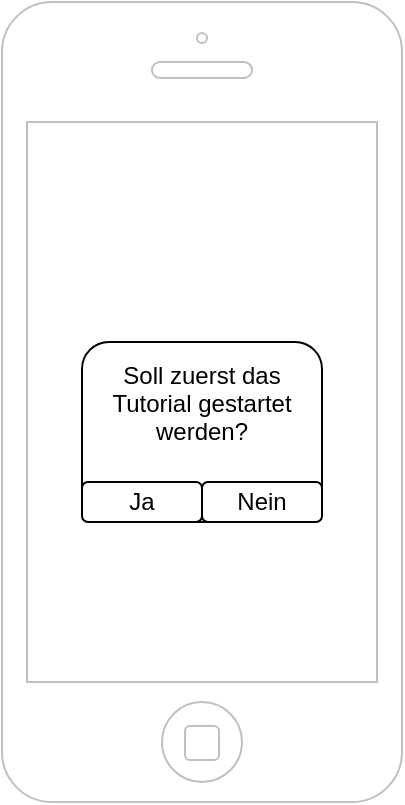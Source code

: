 <mxfile version="15.8.7" type="github" pages="6"><diagram id="jekcugpAi2NZI_fpUsYa" name="Page-1"><mxGraphModel dx="1550" dy="783" grid="1" gridSize="10" guides="1" tooltips="1" connect="1" arrows="1" fold="1" page="1" pageScale="1" pageWidth="827" pageHeight="1169" math="0" shadow="0"><root><mxCell id="0"/><mxCell id="1" parent="0"/><mxCell id="j0fG0UReEMcY4CGqrClC-8" value="" style="html=1;verticalLabelPosition=bottom;labelBackgroundColor=#ffffff;verticalAlign=top;shadow=0;dashed=0;strokeWidth=1;shape=mxgraph.ios7.misc.iphone;strokeColor=#c0c0c0;" parent="1" vertex="1"><mxGeometry x="280" y="40" width="200" height="400" as="geometry"/></mxCell><mxCell id="vnHc4c47W43LY3cSbyHN-1" value="&lt;div&gt;Soll zuerst das Tutorial gestartet werden?&lt;/div&gt;&lt;div&gt;&lt;br&gt;&lt;/div&gt;&lt;div&gt;&lt;br&gt;&lt;/div&gt;" style="rounded=1;whiteSpace=wrap;html=1;" vertex="1" parent="1"><mxGeometry x="320" y="210" width="120" height="90" as="geometry"/></mxCell><mxCell id="vnHc4c47W43LY3cSbyHN-2" value="Ja" style="rounded=1;whiteSpace=wrap;html=1;" vertex="1" parent="1"><mxGeometry x="320" y="280" width="60" height="20" as="geometry"/></mxCell><mxCell id="vnHc4c47W43LY3cSbyHN-3" value="Nein" style="rounded=1;whiteSpace=wrap;html=1;" vertex="1" parent="1"><mxGeometry x="380" y="280" width="60" height="20" as="geometry"/></mxCell></root></mxGraphModel></diagram><diagram id="zKE7f6E5DcRKMbApH_tS" name="Page-2"><mxGraphModel dx="1550" dy="783" grid="1" gridSize="10" guides="1" tooltips="1" connect="1" arrows="1" fold="1" page="1" pageScale="1" pageWidth="827" pageHeight="1169" math="0" shadow="0"><root><mxCell id="DeTN_ooXfa1ywjuxYfR3-0"/><mxCell id="DeTN_ooXfa1ywjuxYfR3-1" parent="DeTN_ooXfa1ywjuxYfR3-0"/><mxCell id="6pCf1geipjeYBmCYpGBW-0" value="" style="html=1;verticalLabelPosition=bottom;labelBackgroundColor=#ffffff;verticalAlign=top;shadow=0;dashed=0;strokeWidth=1;shape=mxgraph.ios7.misc.iphone;strokeColor=#c0c0c0;" parent="DeTN_ooXfa1ywjuxYfR3-1" vertex="1"><mxGeometry x="280" y="40" width="200" height="400" as="geometry"/></mxCell><mxCell id="8zd4ZAFTdVS4AZSN5XuA-4" value="" style="rounded=0;whiteSpace=wrap;html=1;" vertex="1" parent="DeTN_ooXfa1ywjuxYfR3-1"><mxGeometry x="292" y="138.59" width="176" height="40" as="geometry"/></mxCell><mxCell id="8zd4ZAFTdVS4AZSN5XuA-0" value="&lt;div&gt;Welches Möbelstück soll &lt;br&gt;&lt;/div&gt;&lt;div&gt;platziert werden?&lt;/div&gt;" style="rounded=0;whiteSpace=wrap;html=1;" vertex="1" parent="DeTN_ooXfa1ywjuxYfR3-1"><mxGeometry x="292" y="100" width="176" height="40" as="geometry"/></mxCell><mxCell id="8zd4ZAFTdVS4AZSN5XuA-1" value="" style="html=1;verticalLabelPosition=bottom;align=center;labelBackgroundColor=#ffffff;verticalAlign=top;strokeWidth=2;strokeColor=#000000;shadow=0;dashed=0;shape=mxgraph.ios7.icons.monitor;" vertex="1" parent="DeTN_ooXfa1ywjuxYfR3-1"><mxGeometry x="311.96" y="148.84" width="30" height="19.5" as="geometry"/></mxCell><mxCell id="8zd4ZAFTdVS4AZSN5XuA-6" value="" style="rounded=0;whiteSpace=wrap;html=1;" vertex="1" parent="DeTN_ooXfa1ywjuxYfR3-1"><mxGeometry x="292" y="178.59" width="176" height="40" as="geometry"/></mxCell><mxCell id="8zd4ZAFTdVS4AZSN5XuA-2" value="" style="verticalLabelPosition=bottom;html=1;verticalAlign=top;align=center;shape=mxgraph.floorplan.bed_single;rotation=90;" vertex="1" parent="DeTN_ooXfa1ywjuxYfR3-1"><mxGeometry x="311.96" y="174.09" width="27.5" height="49.5" as="geometry"/></mxCell><mxCell id="8zd4ZAFTdVS4AZSN5XuA-8" value="" style="rounded=0;whiteSpace=wrap;html=1;" vertex="1" parent="DeTN_ooXfa1ywjuxYfR3-1"><mxGeometry x="292" y="218.59" width="176" height="40" as="geometry"/></mxCell><mxCell id="8zd4ZAFTdVS4AZSN5XuA-3" value="" style="verticalLabelPosition=bottom;html=1;verticalAlign=top;align=center;shape=mxgraph.floorplan.chair;rotation=-90;" vertex="1" parent="DeTN_ooXfa1ywjuxYfR3-1"><mxGeometry x="310.73" y="222.15" width="28.73" height="36.44" as="geometry"/></mxCell><mxCell id="8zd4ZAFTdVS4AZSN5XuA-5" value="Fernseher" style="text;html=1;strokeColor=none;fillColor=none;align=center;verticalAlign=middle;whiteSpace=wrap;rounded=0;" vertex="1" parent="DeTN_ooXfa1ywjuxYfR3-1"><mxGeometry x="354" y="143.59" width="60" height="30" as="geometry"/></mxCell><mxCell id="8zd4ZAFTdVS4AZSN5XuA-7" value="Einzelbett" style="text;html=1;strokeColor=none;fillColor=none;align=center;verticalAlign=middle;whiteSpace=wrap;rounded=0;" vertex="1" parent="DeTN_ooXfa1ywjuxYfR3-1"><mxGeometry x="354" y="183.59" width="60" height="30" as="geometry"/></mxCell><mxCell id="8zd4ZAFTdVS4AZSN5XuA-10" value="" style="rounded=0;whiteSpace=wrap;html=1;" vertex="1" parent="DeTN_ooXfa1ywjuxYfR3-1"><mxGeometry x="292" y="258.59" width="176" height="40" as="geometry"/></mxCell><mxCell id="8zd4ZAFTdVS4AZSN5XuA-12" value="" style="rounded=0;whiteSpace=wrap;html=1;" vertex="1" parent="DeTN_ooXfa1ywjuxYfR3-1"><mxGeometry x="292" y="298.59" width="176" height="40" as="geometry"/></mxCell><mxCell id="8zd4ZAFTdVS4AZSN5XuA-9" value="Stuhl" style="text;html=1;strokeColor=none;fillColor=none;align=center;verticalAlign=middle;whiteSpace=wrap;rounded=0;" vertex="1" parent="DeTN_ooXfa1ywjuxYfR3-1"><mxGeometry x="354" y="223.59" width="60" height="30" as="geometry"/></mxCell><mxCell id="8zd4ZAFTdVS4AZSN5XuA-11" value="Couch" style="text;html=1;strokeColor=none;fillColor=none;align=center;verticalAlign=middle;whiteSpace=wrap;rounded=0;" vertex="1" parent="DeTN_ooXfa1ywjuxYfR3-1"><mxGeometry x="354" y="263.59" width="60" height="30" as="geometry"/></mxCell><mxCell id="8zd4ZAFTdVS4AZSN5XuA-13" value="&lt;div&gt;Toilette&lt;/div&gt;" style="text;html=1;strokeColor=none;fillColor=none;align=center;verticalAlign=middle;whiteSpace=wrap;rounded=0;" vertex="1" parent="DeTN_ooXfa1ywjuxYfR3-1"><mxGeometry x="354" y="303.59" width="60" height="30" as="geometry"/></mxCell><mxCell id="8zd4ZAFTdVS4AZSN5XuA-18" value="" style="verticalLabelPosition=bottom;html=1;verticalAlign=top;align=center;shape=mxgraph.floorplan.couch;" vertex="1" parent="DeTN_ooXfa1ywjuxYfR3-1"><mxGeometry x="308.21" y="268.59" width="37.5" height="20" as="geometry"/></mxCell><mxCell id="8zd4ZAFTdVS4AZSN5XuA-20" value="" style="verticalLabelPosition=bottom;html=1;verticalAlign=top;align=center;shape=mxgraph.floorplan.toilet;strokeColor=#000000;rotation=-90;" vertex="1" parent="DeTN_ooXfa1ywjuxYfR3-1"><mxGeometry x="307.5" y="298.59" width="31.96" height="42.83" as="geometry"/></mxCell><mxCell id="8zd4ZAFTdVS4AZSN5XuA-21" value="" style="html=1;verticalLabelPosition=bottom;align=center;labelBackgroundColor=#ffffff;verticalAlign=top;strokeWidth=2;strokeColor=#0080F0;shadow=0;dashed=0;shape=mxgraph.ios7.icons.back;" vertex="1" parent="DeTN_ooXfa1ywjuxYfR3-1"><mxGeometry x="368.23" y="350" width="23.54" height="20" as="geometry"/></mxCell></root></mxGraphModel></diagram><diagram id="9kjDyeGdIIO6_j-lvuXg" name="Page-3"><mxGraphModel dx="1292" dy="653" grid="1" gridSize="10" guides="1" tooltips="1" connect="1" arrows="1" fold="1" page="1" pageScale="1" pageWidth="827" pageHeight="1169" math="0" shadow="0"><root><mxCell id="MCkCks_cyXvT2EXOd_qb-0"/><mxCell id="MCkCks_cyXvT2EXOd_qb-1" parent="MCkCks_cyXvT2EXOd_qb-0"/><mxCell id="VYlL2kqO_2YCXlfyHWUX-0" value="" style="html=1;verticalLabelPosition=bottom;labelBackgroundColor=#ffffff;verticalAlign=top;shadow=0;dashed=0;strokeWidth=1;shape=mxgraph.ios7.misc.iphone;strokeColor=#c0c0c0;" parent="MCkCks_cyXvT2EXOd_qb-1" vertex="1"><mxGeometry x="280" y="40" width="200" height="400" as="geometry"/></mxCell><mxCell id="VYlL2kqO_2YCXlfyHWUX-1" value="" style="rounded=0;whiteSpace=wrap;html=1;" parent="MCkCks_cyXvT2EXOd_qb-1" vertex="1"><mxGeometry x="293" y="100" width="174" height="240" as="geometry"/></mxCell><mxCell id="z5NzTIYsg4_8DS_3AqWi-0" value="" style="html=1;verticalLabelPosition=bottom;align=center;labelBackgroundColor=#ffffff;verticalAlign=top;strokeWidth=2;strokeColor=#0080F0;shadow=0;dashed=0;shape=mxgraph.ios7.icons.back;" vertex="1" parent="MCkCks_cyXvT2EXOd_qb-1"><mxGeometry x="368.23" y="350" width="23.54" height="20" as="geometry"/></mxCell><mxCell id="z5NzTIYsg4_8DS_3AqWi-1" value="Scannen Sie den Ort, an dem der Fernseher Platziert werden soll." style="rounded=0;whiteSpace=wrap;html=1;strokeColor=#000000;" vertex="1" parent="MCkCks_cyXvT2EXOd_qb-1"><mxGeometry x="293" y="100" width="174" height="60" as="geometry"/></mxCell></root></mxGraphModel></diagram><diagram name="Page-4" id="llgno67R4dnrOwJMRjIG"><mxGraphModel dx="1550" dy="783" grid="1" gridSize="10" guides="1" tooltips="1" connect="1" arrows="1" fold="1" page="1" pageScale="1" pageWidth="827" pageHeight="1169" math="0" shadow="0"><root><mxCell id="a8VGXpjPOJs9OaSmy9Ji-0"/><mxCell id="a8VGXpjPOJs9OaSmy9Ji-1" parent="a8VGXpjPOJs9OaSmy9Ji-0"/><mxCell id="a8VGXpjPOJs9OaSmy9Ji-2" value="" style="html=1;verticalLabelPosition=bottom;labelBackgroundColor=#ffffff;verticalAlign=top;shadow=0;dashed=0;strokeWidth=1;shape=mxgraph.ios7.misc.iphone;strokeColor=#c0c0c0;" vertex="1" parent="a8VGXpjPOJs9OaSmy9Ji-1"><mxGeometry x="280" y="40" width="200" height="400" as="geometry"/></mxCell><mxCell id="a8VGXpjPOJs9OaSmy9Ji-7" value="Scan Abgeschlossen" style="text;html=1;strokeColor=none;fillColor=none;align=center;verticalAlign=middle;whiteSpace=wrap;rounded=0;" vertex="1" parent="a8VGXpjPOJs9OaSmy9Ji-1"><mxGeometry x="350" y="205" width="60" height="30" as="geometry"/></mxCell><mxCell id="a8VGXpjPOJs9OaSmy9Ji-9" value="Weiter" style="rounded=1;whiteSpace=wrap;html=1;strokeColor=#000000;" vertex="1" parent="a8VGXpjPOJs9OaSmy9Ji-1"><mxGeometry x="350" y="250" width="60" height="20" as="geometry"/></mxCell></root></mxGraphModel></diagram><diagram name="Page-5" id="h4iEY82QVleH3K0FlUNJ"><mxGraphModel dx="1550" dy="783" grid="1" gridSize="10" guides="1" tooltips="1" connect="1" arrows="1" fold="1" page="1" pageScale="1" pageWidth="827" pageHeight="1169" math="0" shadow="0"><root><mxCell id="brfjxwpGIVmtjEs6HRMN-0"/><mxCell id="brfjxwpGIVmtjEs6HRMN-1" parent="brfjxwpGIVmtjEs6HRMN-0"/><mxCell id="brfjxwpGIVmtjEs6HRMN-2" value="" style="html=1;verticalLabelPosition=bottom;labelBackgroundColor=#ffffff;verticalAlign=top;shadow=0;dashed=0;strokeWidth=1;shape=mxgraph.ios7.misc.iphone;strokeColor=#c0c0c0;" vertex="1" parent="brfjxwpGIVmtjEs6HRMN-1"><mxGeometry x="280" y="40" width="200" height="400" as="geometry"/></mxCell><mxCell id="brfjxwpGIVmtjEs6HRMN-3" value="" style="rounded=0;whiteSpace=wrap;html=1;" vertex="1" parent="brfjxwpGIVmtjEs6HRMN-1"><mxGeometry x="293" y="100" width="174" height="240" as="geometry"/></mxCell><mxCell id="brfjxwpGIVmtjEs6HRMN-4" value="" style="html=1;verticalLabelPosition=bottom;align=center;labelBackgroundColor=#ffffff;verticalAlign=top;strokeWidth=2;strokeColor=#0080F0;shadow=0;dashed=0;shape=mxgraph.ios7.icons.back;" vertex="1" parent="brfjxwpGIVmtjEs6HRMN-1"><mxGeometry x="320" y="350" width="23.54" height="20" as="geometry"/></mxCell><mxCell id="brfjxwpGIVmtjEs6HRMN-5" value="Platzieren Sie den Fernseher nach Ihrem Belieben im Raum." style="rounded=0;whiteSpace=wrap;html=1;strokeColor=#000000;" vertex="1" parent="brfjxwpGIVmtjEs6HRMN-1"><mxGeometry x="293" y="100" width="174" height="60" as="geometry"/></mxCell><mxCell id="TnbzsPbRCjWRgriAY4e1-0" value="" style="html=1;verticalLabelPosition=bottom;align=center;labelBackgroundColor=#ffffff;verticalAlign=top;strokeWidth=2;strokeColor=#0080F0;shadow=0;dashed=0;shape=mxgraph.ios7.icons.monitor;" vertex="1" parent="brfjxwpGIVmtjEs6HRMN-1"><mxGeometry x="333.71" y="190.07" width="92.11" height="59.87" as="geometry"/></mxCell><mxCell id="TnbzsPbRCjWRgriAY4e1-1" value="" style="html=1;verticalLabelPosition=bottom;align=center;labelBackgroundColor=#ffffff;verticalAlign=top;strokeWidth=2;strokeColor=#0080F0;shadow=0;dashed=0;shape=mxgraph.ios7.icons.reload;rotation=-45;" vertex="1" parent="brfjxwpGIVmtjEs6HRMN-1"><mxGeometry x="367.77" y="300" width="24" height="27" as="geometry"/></mxCell><mxCell id="TnbzsPbRCjWRgriAY4e1-2" value="" style="html=1;verticalLabelPosition=bottom;align=center;labelBackgroundColor=#ffffff;verticalAlign=top;strokeWidth=2;strokeColor=#0080F0;shadow=0;dashed=0;shape=mxgraph.ios7.icons.select;" vertex="1" parent="brfjxwpGIVmtjEs6HRMN-1"><mxGeometry x="414" y="345" width="30" height="30" as="geometry"/></mxCell></root></mxGraphModel></diagram><diagram name="Page-6" id="Rx9Mv5Xq8vuo0ZWoQxeO"><mxGraphModel dx="1550" dy="783" grid="1" gridSize="10" guides="1" tooltips="1" connect="1" arrows="1" fold="1" page="1" pageScale="1" pageWidth="827" pageHeight="1169" math="0" shadow="0"><root><mxCell id="pSPv1V7SpfKLklyIltVn-0"/><mxCell id="pSPv1V7SpfKLklyIltVn-1" parent="pSPv1V7SpfKLklyIltVn-0"/><mxCell id="pSPv1V7SpfKLklyIltVn-2" value="" style="html=1;verticalLabelPosition=bottom;labelBackgroundColor=#ffffff;verticalAlign=top;shadow=0;dashed=0;strokeWidth=1;shape=mxgraph.ios7.misc.iphone;strokeColor=#c0c0c0;" vertex="1" parent="pSPv1V7SpfKLklyIltVn-1"><mxGeometry x="280" y="40" width="200" height="400" as="geometry"/></mxCell><mxCell id="pSPv1V7SpfKLklyIltVn-3" value="" style="rounded=0;whiteSpace=wrap;html=1;" vertex="1" parent="pSPv1V7SpfKLklyIltVn-1"><mxGeometry x="293" y="100" width="174" height="240" as="geometry"/></mxCell><mxCell id="pSPv1V7SpfKLklyIltVn-4" value="" style="html=1;verticalLabelPosition=bottom;align=center;labelBackgroundColor=#ffffff;verticalAlign=top;strokeWidth=2;strokeColor=#0080F0;shadow=0;dashed=0;shape=mxgraph.ios7.icons.back;" vertex="1" parent="pSPv1V7SpfKLklyIltVn-1"><mxGeometry x="310.17" y="350" width="23.54" height="20" as="geometry"/></mxCell><mxCell id="pSPv1V7SpfKLklyIltVn-5" value="&lt;div&gt;Der Fernseher kann nun aus verschiedenen Winkeln betrachtet werden.&lt;/div&gt;" style="rounded=0;whiteSpace=wrap;html=1;strokeColor=#000000;" vertex="1" parent="pSPv1V7SpfKLklyIltVn-1"><mxGeometry x="293" y="100" width="174" height="60" as="geometry"/></mxCell><mxCell id="pSPv1V7SpfKLklyIltVn-6" value="" style="html=1;verticalLabelPosition=bottom;align=center;labelBackgroundColor=#ffffff;verticalAlign=top;strokeWidth=2;strokeColor=#0080F0;shadow=0;dashed=0;shape=mxgraph.ios7.icons.monitor;" vertex="1" parent="pSPv1V7SpfKLklyIltVn-1"><mxGeometry x="333.71" y="190.07" width="92.11" height="59.87" as="geometry"/></mxCell><mxCell id="pSPv1V7SpfKLklyIltVn-8" value="" style="html=1;verticalLabelPosition=bottom;align=center;labelBackgroundColor=#ffffff;verticalAlign=top;strokeWidth=2;strokeColor=#0080F0;shadow=0;dashed=0;shape=mxgraph.ios7.icons.select;" vertex="1" parent="pSPv1V7SpfKLklyIltVn-1"><mxGeometry x="425.82" y="345" width="30" height="30" as="geometry"/></mxCell><mxCell id="pSPv1V7SpfKLklyIltVn-9" value="" style="shape=image;html=1;verticalAlign=top;verticalLabelPosition=bottom;labelBackgroundColor=#0080f0;imageAspect=0;aspect=fixed;image=https://cdn1.iconfinder.com/data/icons/web-and-mobile-in-square/100/WebInSquare_1.5EXTENDED-24-128.png;strokeColor=#000000;imageBorder=none;" vertex="1" parent="pSPv1V7SpfKLklyIltVn-1"><mxGeometry x="364.77" y="345" width="30" height="30" as="geometry"/></mxCell></root></mxGraphModel></diagram></mxfile>